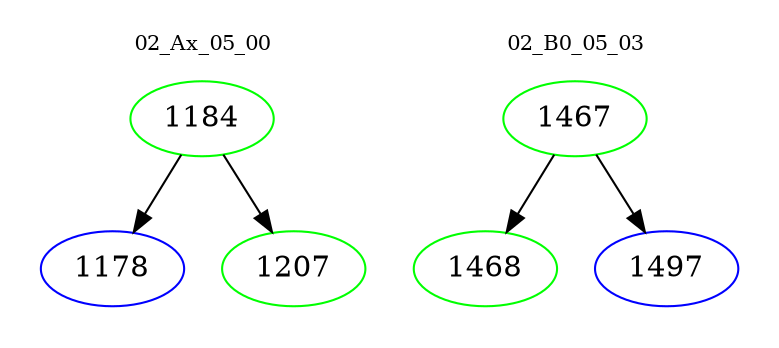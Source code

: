 digraph{
subgraph cluster_0 {
color = white
label = "02_Ax_05_00";
fontsize=10;
T0_1184 [label="1184", color="green"]
T0_1184 -> T0_1178 [color="black"]
T0_1178 [label="1178", color="blue"]
T0_1184 -> T0_1207 [color="black"]
T0_1207 [label="1207", color="green"]
}
subgraph cluster_1 {
color = white
label = "02_B0_05_03";
fontsize=10;
T1_1467 [label="1467", color="green"]
T1_1467 -> T1_1468 [color="black"]
T1_1468 [label="1468", color="green"]
T1_1467 -> T1_1497 [color="black"]
T1_1497 [label="1497", color="blue"]
}
}
